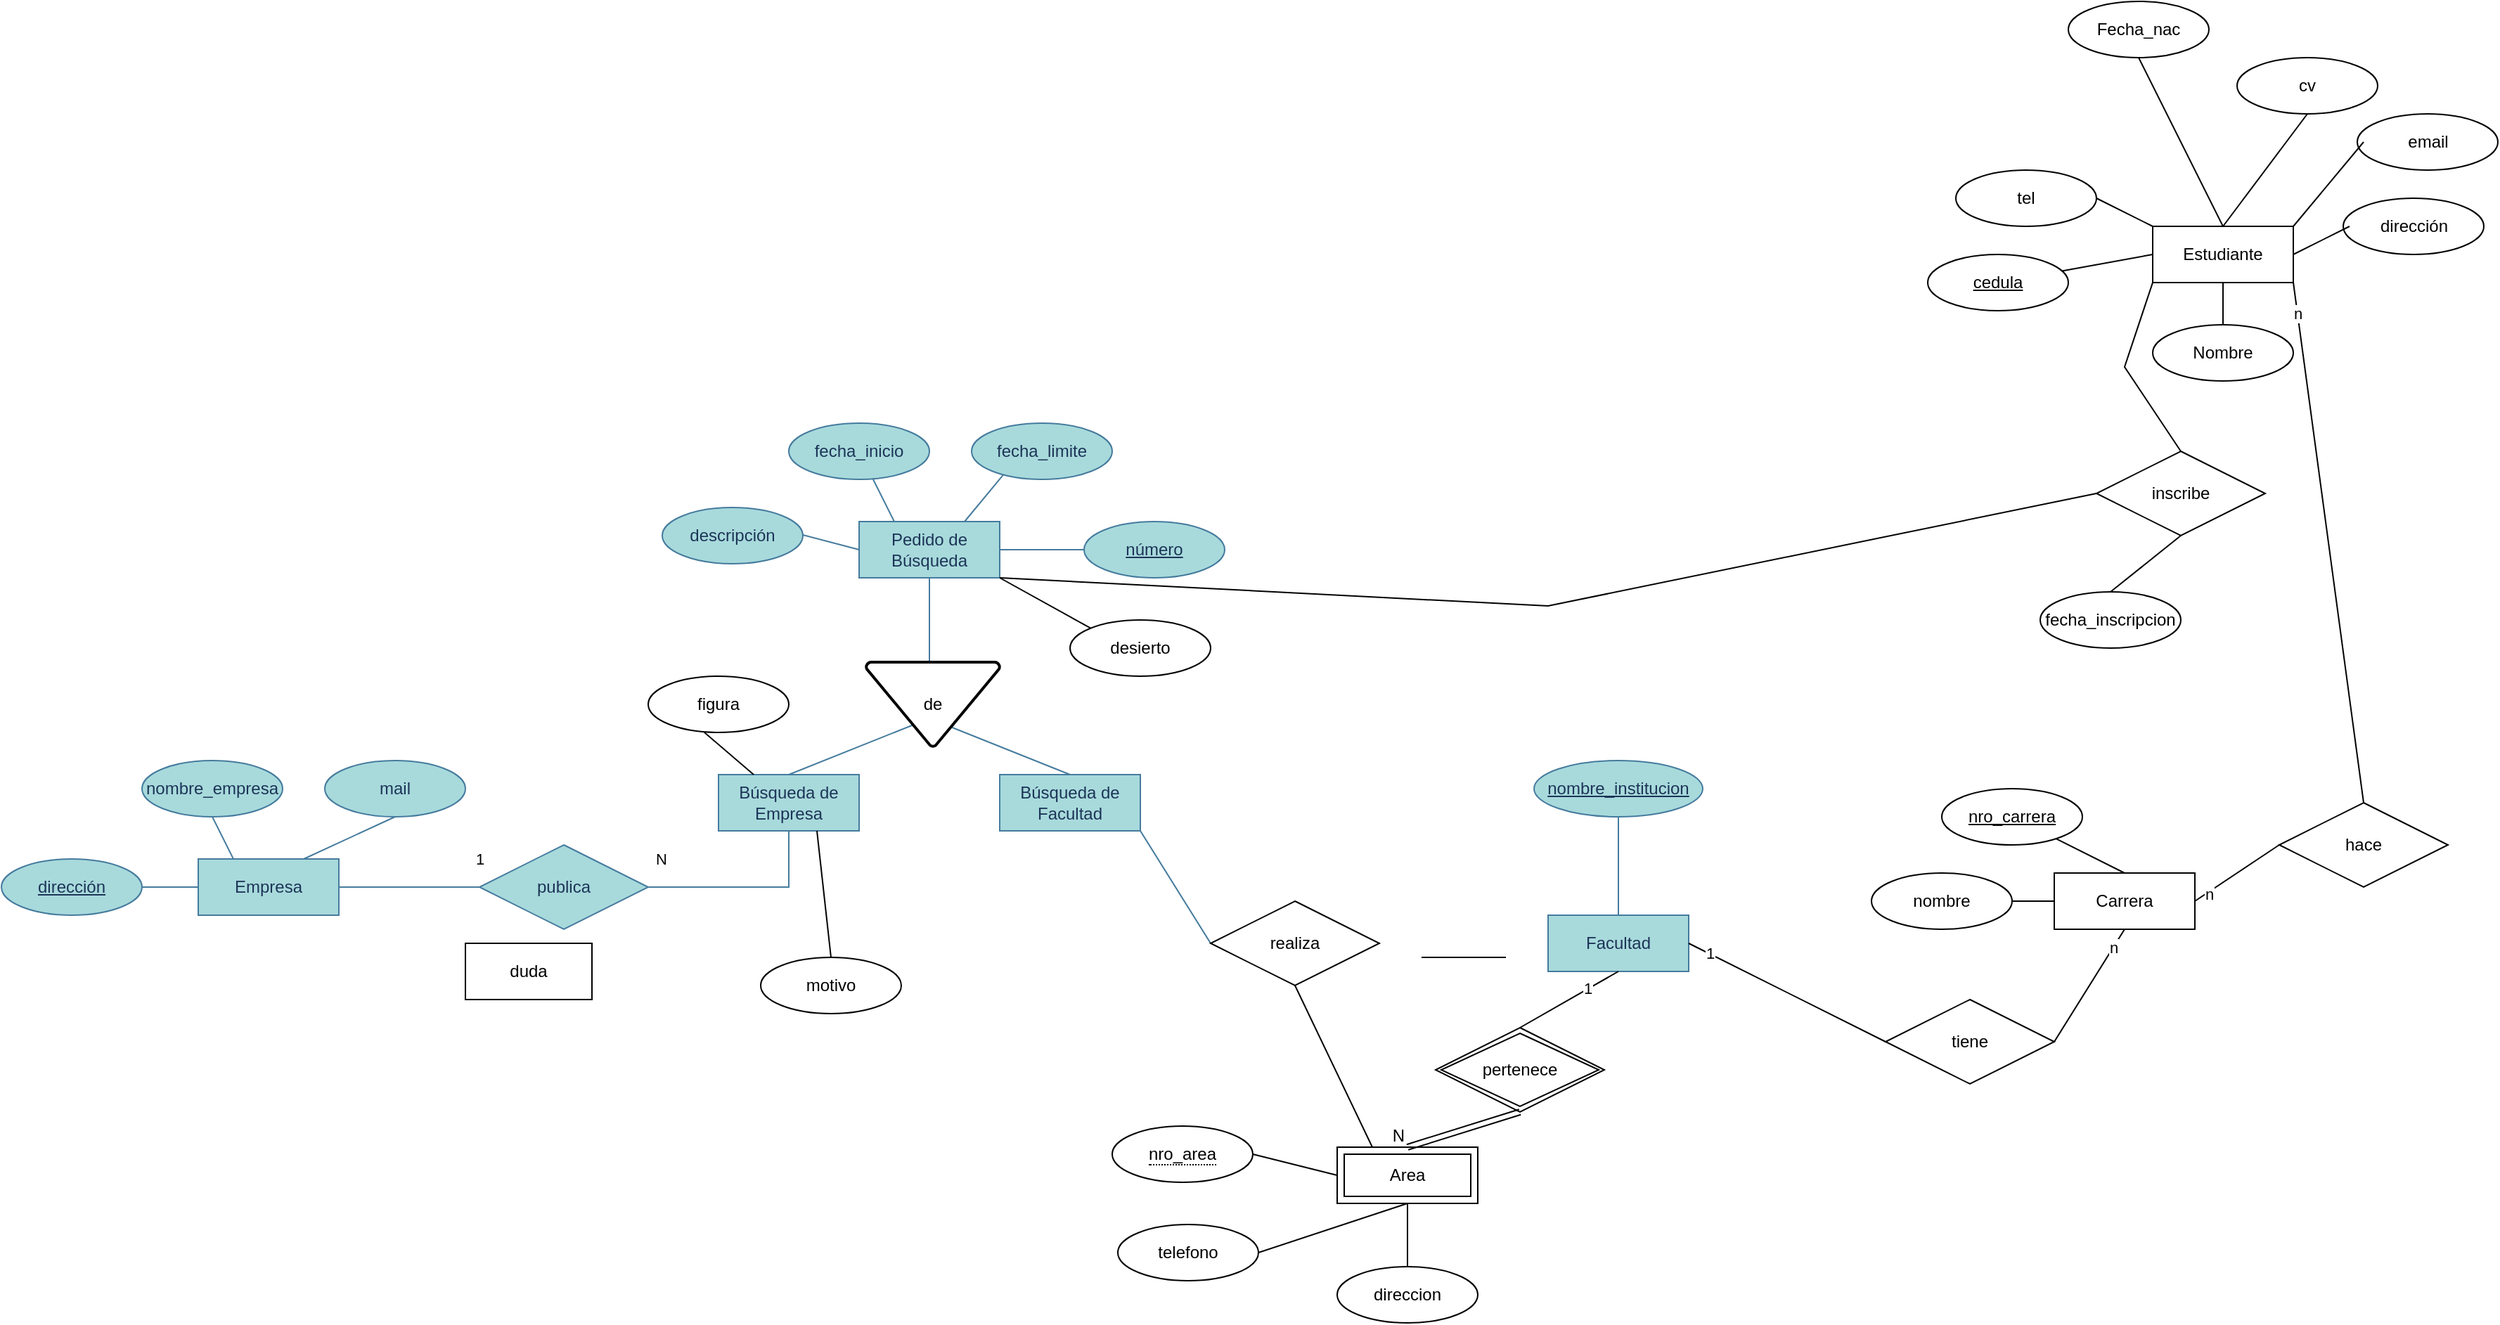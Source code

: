 <mxfile version="24.2.5" type="github">
  <diagram name="Página-1" id="o0NYVvMFCD3RjRETvFw3">
    <mxGraphModel dx="2327" dy="2063" grid="1" gridSize="10" guides="1" tooltips="1" connect="1" arrows="1" fold="1" page="1" pageScale="1" pageWidth="827" pageHeight="1169" background="none" math="0" shadow="0">
      <root>
        <mxCell id="0" />
        <mxCell id="1" parent="0" />
        <mxCell id="n6jxIngj1ZCcTk-adQS_-1" value="&lt;div&gt;Pedido de B&lt;span style=&quot;background-color: initial;&quot;&gt;úsqueda&lt;/span&gt;&lt;/div&gt;" style="whiteSpace=wrap;html=1;align=center;labelBackgroundColor=none;fillColor=#A8DADC;strokeColor=#457B9D;fontColor=#1D3557;" parent="1" vertex="1">
          <mxGeometry x="130" y="100" width="100" height="40" as="geometry" />
        </mxCell>
        <mxCell id="n6jxIngj1ZCcTk-adQS_-2" value="número" style="ellipse;whiteSpace=wrap;html=1;align=center;fontStyle=4;labelBackgroundColor=none;fillColor=#A8DADC;strokeColor=#457B9D;fontColor=#1D3557;" parent="1" vertex="1">
          <mxGeometry x="290" y="100" width="100" height="40" as="geometry" />
        </mxCell>
        <mxCell id="n6jxIngj1ZCcTk-adQS_-3" value="" style="endArrow=none;html=1;rounded=0;exitX=1;exitY=0.5;exitDx=0;exitDy=0;entryX=0;entryY=0.5;entryDx=0;entryDy=0;labelBackgroundColor=none;strokeColor=#457B9D;fontColor=default;" parent="1" source="n6jxIngj1ZCcTk-adQS_-1" target="n6jxIngj1ZCcTk-adQS_-2" edge="1">
          <mxGeometry relative="1" as="geometry">
            <mxPoint x="330" y="300" as="sourcePoint" />
            <mxPoint x="490" y="300" as="targetPoint" />
            <Array as="points">
              <mxPoint x="260" y="120" />
            </Array>
          </mxGeometry>
        </mxCell>
        <mxCell id="n6jxIngj1ZCcTk-adQS_-10" value="" style="endArrow=none;html=1;rounded=0;entryX=0.25;entryY=0;entryDx=0;entryDy=0;labelBackgroundColor=none;strokeColor=#457B9D;fontColor=default;" parent="1" source="n6jxIngj1ZCcTk-adQS_-14" target="n6jxIngj1ZCcTk-adQS_-1" edge="1">
          <mxGeometry relative="1" as="geometry">
            <mxPoint x="151" y="71" as="sourcePoint" />
            <mxPoint x="280" y="89" as="targetPoint" />
          </mxGeometry>
        </mxCell>
        <mxCell id="n6jxIngj1ZCcTk-adQS_-11" value="" style="endArrow=none;html=1;rounded=0;exitX=0;exitY=1;exitDx=0;exitDy=0;entryX=0.75;entryY=0;entryDx=0;entryDy=0;labelBackgroundColor=none;strokeColor=#457B9D;fontColor=default;" parent="1" target="n6jxIngj1ZCcTk-adQS_-1" edge="1">
          <mxGeometry relative="1" as="geometry">
            <mxPoint x="234.645" y="64.142" as="sourcePoint" />
            <mxPoint x="490" y="300" as="targetPoint" />
          </mxGeometry>
        </mxCell>
        <mxCell id="n6jxIngj1ZCcTk-adQS_-12" value="" style="endArrow=none;html=1;rounded=0;entryX=0;entryY=0.5;entryDx=0;entryDy=0;labelBackgroundColor=none;strokeColor=#457B9D;fontColor=default;" parent="1" target="n6jxIngj1ZCcTk-adQS_-1" edge="1">
          <mxGeometry relative="1" as="geometry">
            <mxPoint x="90" y="109.5" as="sourcePoint" />
            <mxPoint x="250" y="109.5" as="targetPoint" />
          </mxGeometry>
        </mxCell>
        <mxCell id="n6jxIngj1ZCcTk-adQS_-13" value="descripción" style="ellipse;whiteSpace=wrap;html=1;align=center;labelBackgroundColor=none;fillColor=#A8DADC;strokeColor=#457B9D;fontColor=#1D3557;" parent="1" vertex="1">
          <mxGeometry x="-10" y="90" width="100" height="40" as="geometry" />
        </mxCell>
        <mxCell id="n6jxIngj1ZCcTk-adQS_-14" value="fecha_inicio" style="ellipse;whiteSpace=wrap;html=1;align=center;labelBackgroundColor=none;fillColor=#A8DADC;strokeColor=#457B9D;fontColor=#1D3557;" parent="1" vertex="1">
          <mxGeometry x="80" y="30" width="100" height="40" as="geometry" />
        </mxCell>
        <mxCell id="n6jxIngj1ZCcTk-adQS_-15" value="fecha_limite" style="ellipse;whiteSpace=wrap;html=1;align=center;labelBackgroundColor=none;fillColor=#A8DADC;strokeColor=#457B9D;fontColor=#1D3557;" parent="1" vertex="1">
          <mxGeometry x="210" y="30" width="100" height="40" as="geometry" />
        </mxCell>
        <mxCell id="n6jxIngj1ZCcTk-adQS_-17" value="" style="endArrow=none;html=1;rounded=0;exitX=0.5;exitY=1;exitDx=0;exitDy=0;entryX=0.5;entryY=1;entryDx=0;entryDy=0;entryPerimeter=0;labelBackgroundColor=none;strokeColor=#457B9D;fontColor=default;" parent="1" source="n6jxIngj1ZCcTk-adQS_-1" edge="1">
          <mxGeometry relative="1" as="geometry">
            <mxPoint x="330" y="300" as="sourcePoint" />
            <mxPoint x="180" y="200" as="targetPoint" />
          </mxGeometry>
        </mxCell>
        <mxCell id="n6jxIngj1ZCcTk-adQS_-19" value="Búsqueda de Facultad" style="whiteSpace=wrap;html=1;align=center;labelBackgroundColor=none;fillColor=#A8DADC;strokeColor=#457B9D;fontColor=#1D3557;" parent="1" vertex="1">
          <mxGeometry x="230" y="280" width="100" height="40" as="geometry" />
        </mxCell>
        <mxCell id="n6jxIngj1ZCcTk-adQS_-20" value="Búsqueda de Empresa" style="whiteSpace=wrap;html=1;align=center;labelBackgroundColor=none;fillColor=#A8DADC;strokeColor=#457B9D;fontColor=#1D3557;" parent="1" vertex="1">
          <mxGeometry x="30" y="280" width="100" height="40" as="geometry" />
        </mxCell>
        <mxCell id="n6jxIngj1ZCcTk-adQS_-21" value="" style="endArrow=none;html=1;rounded=0;entryX=0.5;entryY=0;entryDx=0;entryDy=0;exitX=0.5;exitY=1;exitDx=0;exitDy=0;labelBackgroundColor=none;strokeColor=#457B9D;fontColor=default;" parent="1" target="n6jxIngj1ZCcTk-adQS_-20" edge="1">
          <mxGeometry relative="1" as="geometry">
            <mxPoint x="180" y="240" as="sourcePoint" />
            <mxPoint x="490" y="300" as="targetPoint" />
          </mxGeometry>
        </mxCell>
        <mxCell id="n6jxIngj1ZCcTk-adQS_-22" value="" style="endArrow=none;html=1;rounded=0;entryX=0.5;entryY=1;entryDx=0;entryDy=0;exitX=0.5;exitY=0;exitDx=0;exitDy=0;labelBackgroundColor=none;strokeColor=#457B9D;fontColor=default;" parent="1" source="n6jxIngj1ZCcTk-adQS_-19" edge="1">
          <mxGeometry relative="1" as="geometry">
            <mxPoint x="330" y="300" as="sourcePoint" />
            <mxPoint x="180" y="240" as="targetPoint" />
          </mxGeometry>
        </mxCell>
        <mxCell id="n6jxIngj1ZCcTk-adQS_-23" value="&lt;u&gt;dirección&lt;/u&gt;" style="ellipse;whiteSpace=wrap;html=1;align=center;labelBackgroundColor=none;fillColor=#A8DADC;strokeColor=#457B9D;fontColor=#1D3557;" parent="1" vertex="1">
          <mxGeometry x="-480" y="340" width="100" height="40" as="geometry" />
        </mxCell>
        <mxCell id="n6jxIngj1ZCcTk-adQS_-24" value="mail" style="ellipse;whiteSpace=wrap;html=1;align=center;labelBackgroundColor=none;fillColor=#A8DADC;strokeColor=#457B9D;fontColor=#1D3557;" parent="1" vertex="1">
          <mxGeometry x="-250" y="270" width="100" height="40" as="geometry" />
        </mxCell>
        <mxCell id="n6jxIngj1ZCcTk-adQS_-25" value="nombre_empresa" style="ellipse;whiteSpace=wrap;html=1;align=center;labelBackgroundColor=none;fillColor=#A8DADC;strokeColor=#457B9D;fontColor=#1D3557;" parent="1" vertex="1">
          <mxGeometry x="-380" y="270" width="100" height="40" as="geometry" />
        </mxCell>
        <mxCell id="n6jxIngj1ZCcTk-adQS_-29" value="" style="endArrow=none;html=1;rounded=0;entryX=0.25;entryY=0;entryDx=0;entryDy=0;labelBackgroundColor=none;strokeColor=#457B9D;fontColor=default;exitX=0.5;exitY=1;exitDx=0;exitDy=0;" parent="1" source="n6jxIngj1ZCcTk-adQS_-25" target="n6jxIngj1ZCcTk-adQS_-39" edge="1">
          <mxGeometry relative="1" as="geometry">
            <mxPoint x="-20" y="299.5" as="sourcePoint" />
            <mxPoint x="140" y="299.5" as="targetPoint" />
          </mxGeometry>
        </mxCell>
        <mxCell id="n6jxIngj1ZCcTk-adQS_-30" value="" style="endArrow=none;html=1;rounded=0;entryX=0;entryY=0.5;entryDx=0;entryDy=0;labelBackgroundColor=none;strokeColor=#457B9D;fontColor=default;exitX=1;exitY=0.5;exitDx=0;exitDy=0;" parent="1" source="n6jxIngj1ZCcTk-adQS_-23" target="n6jxIngj1ZCcTk-adQS_-39" edge="1">
          <mxGeometry relative="1" as="geometry">
            <mxPoint x="-40" y="340" as="sourcePoint" />
            <mxPoint x="120" y="340" as="targetPoint" />
          </mxGeometry>
        </mxCell>
        <mxCell id="n6jxIngj1ZCcTk-adQS_-31" value="" style="endArrow=none;html=1;rounded=0;entryX=0.75;entryY=0;entryDx=0;entryDy=0;labelBackgroundColor=none;strokeColor=#457B9D;fontColor=default;exitX=0.5;exitY=1;exitDx=0;exitDy=0;" parent="1" source="n6jxIngj1ZCcTk-adQS_-24" target="n6jxIngj1ZCcTk-adQS_-39" edge="1">
          <mxGeometry relative="1" as="geometry">
            <mxPoint x="80" y="359.5" as="sourcePoint" />
            <mxPoint x="240" y="359.5" as="targetPoint" />
            <Array as="points" />
          </mxGeometry>
        </mxCell>
        <mxCell id="n6jxIngj1ZCcTk-adQS_-34" value="&lt;u&gt;nombre_institucion&lt;/u&gt;" style="ellipse;whiteSpace=wrap;html=1;align=center;labelBackgroundColor=none;fillColor=#A8DADC;strokeColor=#457B9D;fontColor=#1D3557;" parent="1" vertex="1">
          <mxGeometry x="610" y="270" width="120" height="40" as="geometry" />
        </mxCell>
        <mxCell id="n6jxIngj1ZCcTk-adQS_-36" value="" style="endArrow=none;html=1;rounded=0;entryX=0;entryY=0.5;entryDx=0;entryDy=0;exitX=1;exitY=1;exitDx=0;exitDy=0;labelBackgroundColor=none;strokeColor=#457B9D;fontColor=default;" parent="1" source="n6jxIngj1ZCcTk-adQS_-19" target="OU5z0TtAZB7W2D-WTTpE-47" edge="1">
          <mxGeometry relative="1" as="geometry">
            <mxPoint x="130" y="300" as="sourcePoint" />
            <mxPoint x="364.645" y="345.858" as="targetPoint" />
          </mxGeometry>
        </mxCell>
        <mxCell id="n6jxIngj1ZCcTk-adQS_-37" value="" style="endArrow=none;html=1;rounded=0;entryX=0.5;entryY=1;entryDx=0;entryDy=0;exitX=0.5;exitY=0;exitDx=0;exitDy=0;labelBackgroundColor=none;strokeColor=#457B9D;fontColor=default;" parent="1" source="n6jxIngj1ZCcTk-adQS_-38" target="n6jxIngj1ZCcTk-adQS_-34" edge="1">
          <mxGeometry relative="1" as="geometry">
            <mxPoint x="130" y="300" as="sourcePoint" />
            <mxPoint x="290" y="300" as="targetPoint" />
          </mxGeometry>
        </mxCell>
        <mxCell id="n6jxIngj1ZCcTk-adQS_-38" value="Facultad" style="whiteSpace=wrap;html=1;align=center;labelBackgroundColor=none;fillColor=#A8DADC;strokeColor=#457B9D;fontColor=#1D3557;" parent="1" vertex="1">
          <mxGeometry x="620" y="380" width="100" height="40" as="geometry" />
        </mxCell>
        <mxCell id="n6jxIngj1ZCcTk-adQS_-39" value="Empresa" style="whiteSpace=wrap;html=1;align=center;labelBackgroundColor=none;fillColor=#A8DADC;strokeColor=#457B9D;fontColor=#1D3557;" parent="1" vertex="1">
          <mxGeometry x="-340" y="340" width="100" height="40" as="geometry" />
        </mxCell>
        <mxCell id="n6jxIngj1ZCcTk-adQS_-40" value="publica" style="shape=rhombus;perimeter=rhombusPerimeter;whiteSpace=wrap;html=1;align=center;labelBackgroundColor=none;fillColor=#A8DADC;strokeColor=#457B9D;fontColor=#1D3557;" parent="1" vertex="1">
          <mxGeometry x="-140" y="330" width="120" height="60" as="geometry" />
        </mxCell>
        <mxCell id="n6jxIngj1ZCcTk-adQS_-41" value="1" style="endArrow=none;html=1;rounded=0;exitX=1;exitY=0.5;exitDx=0;exitDy=0;entryX=0;entryY=0.5;entryDx=0;entryDy=0;labelBackgroundColor=none;strokeColor=#457B9D;fontColor=default;" parent="1" source="n6jxIngj1ZCcTk-adQS_-39" target="n6jxIngj1ZCcTk-adQS_-40" edge="1">
          <mxGeometry x="1" y="20" relative="1" as="geometry">
            <mxPoint x="-70" y="270" as="sourcePoint" />
            <mxPoint x="90" y="270" as="targetPoint" />
            <mxPoint as="offset" />
          </mxGeometry>
        </mxCell>
        <mxCell id="n6jxIngj1ZCcTk-adQS_-42" value="N" style="endArrow=none;html=1;rounded=0;exitX=1;exitY=0.5;exitDx=0;exitDy=0;entryX=0.5;entryY=1;entryDx=0;entryDy=0;labelBackgroundColor=none;strokeColor=#457B9D;fontColor=default;" parent="1" source="n6jxIngj1ZCcTk-adQS_-40" target="n6jxIngj1ZCcTk-adQS_-20" edge="1">
          <mxGeometry x="-0.857" y="20" relative="1" as="geometry">
            <mxPoint x="-70" y="270" as="sourcePoint" />
            <mxPoint x="90" y="270" as="targetPoint" />
            <Array as="points">
              <mxPoint x="80" y="360" />
            </Array>
            <mxPoint x="-1" as="offset" />
          </mxGeometry>
        </mxCell>
        <mxCell id="OU5z0TtAZB7W2D-WTTpE-1" value="de" style="strokeWidth=2;html=1;shape=mxgraph.flowchart.merge_or_storage;whiteSpace=wrap;" parent="1" vertex="1">
          <mxGeometry x="135" y="200" width="95" height="60" as="geometry" />
        </mxCell>
        <mxCell id="OU5z0TtAZB7W2D-WTTpE-2" value="Estudiante" style="whiteSpace=wrap;html=1;align=center;" parent="1" vertex="1">
          <mxGeometry x="1050" y="-110" width="100" height="40" as="geometry" />
        </mxCell>
        <mxCell id="OU5z0TtAZB7W2D-WTTpE-3" value="cedula" style="ellipse;whiteSpace=wrap;html=1;align=center;fontStyle=4;" parent="1" vertex="1">
          <mxGeometry x="890" y="-90" width="100" height="40" as="geometry" />
        </mxCell>
        <mxCell id="OU5z0TtAZB7W2D-WTTpE-4" value="Nombre" style="ellipse;whiteSpace=wrap;html=1;align=center;" parent="1" vertex="1">
          <mxGeometry x="1050" y="-40" width="100" height="40" as="geometry" />
        </mxCell>
        <mxCell id="OU5z0TtAZB7W2D-WTTpE-5" value="Fecha_nac" style="ellipse;whiteSpace=wrap;html=1;align=center;" parent="1" vertex="1">
          <mxGeometry x="990" y="-270" width="100" height="40" as="geometry" />
        </mxCell>
        <mxCell id="OU5z0TtAZB7W2D-WTTpE-6" value="dirección" style="ellipse;whiteSpace=wrap;html=1;align=center;" parent="1" vertex="1">
          <mxGeometry x="1185.5" y="-130" width="100" height="40" as="geometry" />
        </mxCell>
        <mxCell id="OU5z0TtAZB7W2D-WTTpE-7" value="email" style="ellipse;whiteSpace=wrap;html=1;align=center;" parent="1" vertex="1">
          <mxGeometry x="1195.5" y="-190" width="100" height="40" as="geometry" />
        </mxCell>
        <mxCell id="OU5z0TtAZB7W2D-WTTpE-8" value="cv" style="ellipse;whiteSpace=wrap;html=1;align=center;" parent="1" vertex="1">
          <mxGeometry x="1110" y="-230" width="100" height="40" as="geometry" />
        </mxCell>
        <mxCell id="OU5z0TtAZB7W2D-WTTpE-9" value="tel" style="ellipse;whiteSpace=wrap;html=1;align=center;" parent="1" vertex="1">
          <mxGeometry x="910" y="-150" width="100" height="40" as="geometry" />
        </mxCell>
        <mxCell id="OU5z0TtAZB7W2D-WTTpE-20" value="" style="endArrow=none;html=1;rounded=0;entryX=0.5;entryY=0;entryDx=0;entryDy=0;" parent="1" target="OU5z0TtAZB7W2D-WTTpE-2" edge="1">
          <mxGeometry relative="1" as="geometry">
            <mxPoint x="1040" y="-230" as="sourcePoint" />
            <mxPoint x="1200" y="-230" as="targetPoint" />
          </mxGeometry>
        </mxCell>
        <mxCell id="OU5z0TtAZB7W2D-WTTpE-21" value="" style="endArrow=none;html=1;rounded=0;exitX=0.5;exitY=0;exitDx=0;exitDy=0;" parent="1" source="OU5z0TtAZB7W2D-WTTpE-2" edge="1">
          <mxGeometry relative="1" as="geometry">
            <mxPoint x="1000" y="-190" as="sourcePoint" />
            <mxPoint x="1160" y="-190" as="targetPoint" />
          </mxGeometry>
        </mxCell>
        <mxCell id="OU5z0TtAZB7W2D-WTTpE-22" value="" style="endArrow=none;html=1;rounded=0;entryX=0;entryY=0;entryDx=0;entryDy=0;exitX=1;exitY=0.5;exitDx=0;exitDy=0;" parent="1" source="OU5z0TtAZB7W2D-WTTpE-9" target="OU5z0TtAZB7W2D-WTTpE-2" edge="1">
          <mxGeometry relative="1" as="geometry">
            <mxPoint x="1030" y="-150" as="sourcePoint" />
            <mxPoint x="1190" y="-150" as="targetPoint" />
          </mxGeometry>
        </mxCell>
        <mxCell id="OU5z0TtAZB7W2D-WTTpE-23" value="" style="endArrow=none;html=1;rounded=0;exitX=1;exitY=0;exitDx=0;exitDy=0;" parent="1" source="OU5z0TtAZB7W2D-WTTpE-2" edge="1">
          <mxGeometry relative="1" as="geometry">
            <mxPoint x="1040" y="-170" as="sourcePoint" />
            <mxPoint x="1200" y="-170" as="targetPoint" />
          </mxGeometry>
        </mxCell>
        <mxCell id="OU5z0TtAZB7W2D-WTTpE-24" value="" style="endArrow=none;html=1;rounded=0;exitX=1;exitY=0.5;exitDx=0;exitDy=0;" parent="1" source="OU5z0TtAZB7W2D-WTTpE-2" edge="1">
          <mxGeometry relative="1" as="geometry">
            <mxPoint x="1030" y="-110" as="sourcePoint" />
            <mxPoint x="1190" y="-110" as="targetPoint" />
          </mxGeometry>
        </mxCell>
        <mxCell id="OU5z0TtAZB7W2D-WTTpE-26" value="" style="endArrow=none;html=1;rounded=0;entryX=0;entryY=0.5;entryDx=0;entryDy=0;" parent="1" source="OU5z0TtAZB7W2D-WTTpE-3" target="OU5z0TtAZB7W2D-WTTpE-2" edge="1">
          <mxGeometry relative="1" as="geometry">
            <mxPoint x="940" y="-50" as="sourcePoint" />
            <mxPoint x="940" y="110" as="targetPoint" />
          </mxGeometry>
        </mxCell>
        <mxCell id="OU5z0TtAZB7W2D-WTTpE-27" value="" style="endArrow=none;html=1;rounded=0;entryX=0.5;entryY=1;entryDx=0;entryDy=0;exitX=0.5;exitY=0;exitDx=0;exitDy=0;" parent="1" source="OU5z0TtAZB7W2D-WTTpE-4" target="OU5z0TtAZB7W2D-WTTpE-2" edge="1">
          <mxGeometry relative="1" as="geometry">
            <mxPoint x="1090" y="-30" as="sourcePoint" />
            <mxPoint x="1250" y="-30" as="targetPoint" />
          </mxGeometry>
        </mxCell>
        <mxCell id="OU5z0TtAZB7W2D-WTTpE-28" value="Carrera" style="whiteSpace=wrap;html=1;align=center;" parent="1" vertex="1">
          <mxGeometry x="980" y="350" width="100" height="40" as="geometry" />
        </mxCell>
        <mxCell id="OU5z0TtAZB7W2D-WTTpE-29" value="nombre" style="ellipse;whiteSpace=wrap;html=1;align=center;" parent="1" vertex="1">
          <mxGeometry x="850" y="350" width="100" height="40" as="geometry" />
        </mxCell>
        <mxCell id="OU5z0TtAZB7W2D-WTTpE-30" value="nro_carrera" style="ellipse;whiteSpace=wrap;html=1;align=center;fontStyle=4;" parent="1" vertex="1">
          <mxGeometry x="900" y="290" width="100" height="40" as="geometry" />
        </mxCell>
        <mxCell id="OU5z0TtAZB7W2D-WTTpE-31" value="" style="endArrow=none;html=1;rounded=0;entryX=0.5;entryY=0;entryDx=0;entryDy=0;" parent="1" source="OU5z0TtAZB7W2D-WTTpE-30" target="OU5z0TtAZB7W2D-WTTpE-28" edge="1">
          <mxGeometry relative="1" as="geometry">
            <mxPoint x="1000" y="310" as="sourcePoint" />
            <mxPoint x="1160" y="310" as="targetPoint" />
          </mxGeometry>
        </mxCell>
        <mxCell id="OU5z0TtAZB7W2D-WTTpE-32" value="" style="endArrow=none;html=1;rounded=0;entryX=0;entryY=0.5;entryDx=0;entryDy=0;" parent="1" target="OU5z0TtAZB7W2D-WTTpE-28" edge="1">
          <mxGeometry relative="1" as="geometry">
            <mxPoint x="950" y="370" as="sourcePoint" />
            <mxPoint x="1110" y="370" as="targetPoint" />
          </mxGeometry>
        </mxCell>
        <mxCell id="OU5z0TtAZB7W2D-WTTpE-33" value="hace" style="shape=rhombus;perimeter=rhombusPerimeter;whiteSpace=wrap;html=1;align=center;" parent="1" vertex="1">
          <mxGeometry x="1140" y="300" width="120" height="60" as="geometry" />
        </mxCell>
        <mxCell id="OU5z0TtAZB7W2D-WTTpE-34" value="" style="endArrow=none;html=1;rounded=0;entryX=0;entryY=0.5;entryDx=0;entryDy=0;" parent="1" target="OU5z0TtAZB7W2D-WTTpE-33" edge="1">
          <mxGeometry relative="1" as="geometry">
            <mxPoint x="1080" y="370" as="sourcePoint" />
            <mxPoint x="1240" y="370" as="targetPoint" />
          </mxGeometry>
        </mxCell>
        <mxCell id="OU5z0TtAZB7W2D-WTTpE-36" value="n" style="edgeLabel;html=1;align=center;verticalAlign=middle;resizable=0;points=[];" parent="OU5z0TtAZB7W2D-WTTpE-34" vertex="1" connectable="0">
          <mxGeometry x="-0.685" y="-1" relative="1" as="geometry">
            <mxPoint as="offset" />
          </mxGeometry>
        </mxCell>
        <mxCell id="OU5z0TtAZB7W2D-WTTpE-35" value="" style="endArrow=none;html=1;rounded=0;entryX=1;entryY=1;entryDx=0;entryDy=0;exitX=0.5;exitY=0;exitDx=0;exitDy=0;" parent="1" source="OU5z0TtAZB7W2D-WTTpE-33" target="OU5z0TtAZB7W2D-WTTpE-2" edge="1">
          <mxGeometry relative="1" as="geometry">
            <mxPoint x="900" y="-220" as="sourcePoint" />
            <mxPoint x="1060" y="-220" as="targetPoint" />
          </mxGeometry>
        </mxCell>
        <mxCell id="OU5z0TtAZB7W2D-WTTpE-37" value="n" style="edgeLabel;html=1;align=center;verticalAlign=middle;resizable=0;points=[];" parent="OU5z0TtAZB7W2D-WTTpE-35" vertex="1" connectable="0">
          <mxGeometry x="0.881" relative="1" as="geometry">
            <mxPoint as="offset" />
          </mxGeometry>
        </mxCell>
        <mxCell id="OU5z0TtAZB7W2D-WTTpE-38" value="inscribe" style="shape=rhombus;perimeter=rhombusPerimeter;whiteSpace=wrap;html=1;align=center;" parent="1" vertex="1">
          <mxGeometry x="1010" y="50" width="120" height="60" as="geometry" />
        </mxCell>
        <mxCell id="OU5z0TtAZB7W2D-WTTpE-39" value="" style="endArrow=none;html=1;rounded=0;entryX=0.5;entryY=0;entryDx=0;entryDy=0;exitX=0;exitY=1;exitDx=0;exitDy=0;" parent="1" source="OU5z0TtAZB7W2D-WTTpE-2" target="OU5z0TtAZB7W2D-WTTpE-38" edge="1">
          <mxGeometry relative="1" as="geometry">
            <mxPoint x="1150" y="-70" as="sourcePoint" />
            <mxPoint x="1240" y="30" as="targetPoint" />
            <Array as="points">
              <mxPoint x="1030" y="-10" />
            </Array>
          </mxGeometry>
        </mxCell>
        <mxCell id="OU5z0TtAZB7W2D-WTTpE-40" value="" style="endArrow=none;html=1;rounded=0;exitX=0;exitY=0.5;exitDx=0;exitDy=0;" parent="1" source="OU5z0TtAZB7W2D-WTTpE-38" edge="1">
          <mxGeometry relative="1" as="geometry">
            <mxPoint x="60" y="180" as="sourcePoint" />
            <mxPoint x="230" y="140" as="targetPoint" />
            <Array as="points">
              <mxPoint x="620" y="160" />
            </Array>
          </mxGeometry>
        </mxCell>
        <mxCell id="OU5z0TtAZB7W2D-WTTpE-41" value="fecha_inscripcion" style="ellipse;whiteSpace=wrap;html=1;align=center;" parent="1" vertex="1">
          <mxGeometry x="970" y="150" width="100" height="40" as="geometry" />
        </mxCell>
        <mxCell id="OU5z0TtAZB7W2D-WTTpE-42" value="" style="endArrow=none;html=1;rounded=0;entryX=0.5;entryY=1;entryDx=0;entryDy=0;exitX=0.5;exitY=0;exitDx=0;exitDy=0;" parent="1" source="OU5z0TtAZB7W2D-WTTpE-41" target="OU5z0TtAZB7W2D-WTTpE-38" edge="1">
          <mxGeometry relative="1" as="geometry">
            <mxPoint x="910" y="130" as="sourcePoint" />
            <mxPoint x="120" y="240" as="targetPoint" />
          </mxGeometry>
        </mxCell>
        <mxCell id="OU5z0TtAZB7W2D-WTTpE-43" value="desierto" style="ellipse;whiteSpace=wrap;html=1;align=center;" parent="1" vertex="1">
          <mxGeometry x="280" y="170" width="100" height="40" as="geometry" />
        </mxCell>
        <mxCell id="OU5z0TtAZB7W2D-WTTpE-44" value="" style="endArrow=none;html=1;rounded=0;entryX=0;entryY=0;entryDx=0;entryDy=0;" parent="1" target="OU5z0TtAZB7W2D-WTTpE-43" edge="1">
          <mxGeometry relative="1" as="geometry">
            <mxPoint x="230" y="140" as="sourcePoint" />
            <mxPoint x="390" y="140" as="targetPoint" />
          </mxGeometry>
        </mxCell>
        <mxCell id="OU5z0TtAZB7W2D-WTTpE-45" value="motivo" style="ellipse;whiteSpace=wrap;html=1;align=center;" parent="1" vertex="1">
          <mxGeometry x="60" y="410" width="100" height="40" as="geometry" />
        </mxCell>
        <mxCell id="OU5z0TtAZB7W2D-WTTpE-46" value="" style="endArrow=none;html=1;rounded=0;entryX=0.5;entryY=0;entryDx=0;entryDy=0;" parent="1" target="OU5z0TtAZB7W2D-WTTpE-45" edge="1">
          <mxGeometry relative="1" as="geometry">
            <mxPoint x="100" y="320" as="sourcePoint" />
            <mxPoint x="260" y="320" as="targetPoint" />
          </mxGeometry>
        </mxCell>
        <mxCell id="OU5z0TtAZB7W2D-WTTpE-47" value="realiza" style="shape=rhombus;perimeter=rhombusPerimeter;whiteSpace=wrap;html=1;align=center;" parent="1" vertex="1">
          <mxGeometry x="380" y="370" width="120" height="60" as="geometry" />
        </mxCell>
        <mxCell id="OU5z0TtAZB7W2D-WTTpE-50" value="Area" style="shape=ext;margin=3;double=1;whiteSpace=wrap;html=1;align=center;" parent="1" vertex="1">
          <mxGeometry x="470" y="545" width="100" height="40" as="geometry" />
        </mxCell>
        <mxCell id="OU5z0TtAZB7W2D-WTTpE-51" value="pertenece" style="shape=rhombus;double=1;perimeter=rhombusPerimeter;whiteSpace=wrap;html=1;align=center;" parent="1" vertex="1">
          <mxGeometry x="540" y="460" width="120" height="60" as="geometry" />
        </mxCell>
        <mxCell id="OU5z0TtAZB7W2D-WTTpE-52" value="telefono" style="ellipse;whiteSpace=wrap;html=1;align=center;" parent="1" vertex="1">
          <mxGeometry x="314" y="600" width="100" height="40" as="geometry" />
        </mxCell>
        <mxCell id="OU5z0TtAZB7W2D-WTTpE-55" value="" style="endArrow=none;html=1;rounded=0;entryX=0.5;entryY=1;entryDx=0;entryDy=0;exitX=1;exitY=0.5;exitDx=0;exitDy=0;" parent="1" source="OU5z0TtAZB7W2D-WTTpE-52" target="OU5z0TtAZB7W2D-WTTpE-50" edge="1">
          <mxGeometry relative="1" as="geometry">
            <mxPoint x="410" y="620" as="sourcePoint" />
            <mxPoint x="570" y="620" as="targetPoint" />
          </mxGeometry>
        </mxCell>
        <mxCell id="OU5z0TtAZB7W2D-WTTpE-56" value="direccion" style="ellipse;whiteSpace=wrap;html=1;align=center;" parent="1" vertex="1">
          <mxGeometry x="470" y="630" width="100" height="40" as="geometry" />
        </mxCell>
        <mxCell id="OU5z0TtAZB7W2D-WTTpE-57" value="" style="endArrow=none;html=1;rounded=0;entryX=0.5;entryY=1;entryDx=0;entryDy=0;exitX=0.5;exitY=0;exitDx=0;exitDy=0;" parent="1" source="OU5z0TtAZB7W2D-WTTpE-56" target="OU5z0TtAZB7W2D-WTTpE-50" edge="1">
          <mxGeometry relative="1" as="geometry">
            <mxPoint x="530" y="630" as="sourcePoint" />
            <mxPoint x="690" y="630" as="targetPoint" />
          </mxGeometry>
        </mxCell>
        <mxCell id="OU5z0TtAZB7W2D-WTTpE-58" value="" style="shape=link;html=1;rounded=0;exitX=0.5;exitY=1;exitDx=0;exitDy=0;entryX=0.5;entryY=0;entryDx=0;entryDy=0;" parent="1" source="OU5z0TtAZB7W2D-WTTpE-51" target="OU5z0TtAZB7W2D-WTTpE-50" edge="1">
          <mxGeometry relative="1" as="geometry">
            <mxPoint x="250" y="440" as="sourcePoint" />
            <mxPoint x="410" y="440" as="targetPoint" />
          </mxGeometry>
        </mxCell>
        <mxCell id="OU5z0TtAZB7W2D-WTTpE-59" value="N" style="resizable=0;html=1;whiteSpace=wrap;align=right;verticalAlign=bottom;" parent="OU5z0TtAZB7W2D-WTTpE-58" connectable="0" vertex="1">
          <mxGeometry x="1" relative="1" as="geometry" />
        </mxCell>
        <mxCell id="OU5z0TtAZB7W2D-WTTpE-63" value="tiene" style="shape=rhombus;perimeter=rhombusPerimeter;whiteSpace=wrap;html=1;align=center;" parent="1" vertex="1">
          <mxGeometry x="860" y="440" width="120" height="60" as="geometry" />
        </mxCell>
        <mxCell id="OU5z0TtAZB7W2D-WTTpE-64" value="" style="endArrow=none;html=1;rounded=0;entryX=0;entryY=0.5;entryDx=0;entryDy=0;" parent="1" target="OU5z0TtAZB7W2D-WTTpE-63" edge="1">
          <mxGeometry relative="1" as="geometry">
            <mxPoint x="720" y="400" as="sourcePoint" />
            <mxPoint x="880" y="400" as="targetPoint" />
          </mxGeometry>
        </mxCell>
        <mxCell id="OU5z0TtAZB7W2D-WTTpE-67" value="1" style="edgeLabel;html=1;align=center;verticalAlign=middle;resizable=0;points=[];" parent="OU5z0TtAZB7W2D-WTTpE-64" vertex="1" connectable="0">
          <mxGeometry x="-0.798" y="1" relative="1" as="geometry">
            <mxPoint as="offset" />
          </mxGeometry>
        </mxCell>
        <mxCell id="OU5z0TtAZB7W2D-WTTpE-65" value="" style="endArrow=none;html=1;rounded=0;entryX=0.5;entryY=1;entryDx=0;entryDy=0;" parent="1" target="OU5z0TtAZB7W2D-WTTpE-28" edge="1">
          <mxGeometry relative="1" as="geometry">
            <mxPoint x="980" y="470" as="sourcePoint" />
            <mxPoint x="1140" y="470" as="targetPoint" />
          </mxGeometry>
        </mxCell>
        <mxCell id="OU5z0TtAZB7W2D-WTTpE-66" value="n" style="edgeLabel;html=1;align=center;verticalAlign=middle;resizable=0;points=[];" parent="OU5z0TtAZB7W2D-WTTpE-65" vertex="1" connectable="0">
          <mxGeometry x="0.676" relative="1" as="geometry">
            <mxPoint as="offset" />
          </mxGeometry>
        </mxCell>
        <mxCell id="OU5z0TtAZB7W2D-WTTpE-68" value="duda" style="whiteSpace=wrap;html=1;" parent="1" vertex="1">
          <mxGeometry x="-150" y="400" width="90" height="40" as="geometry" />
        </mxCell>
        <mxCell id="OU5z0TtAZB7W2D-WTTpE-69" value="" style="endArrow=none;html=1;rounded=0;entryX=0.5;entryY=1;entryDx=0;entryDy=0;" parent="1" target="n6jxIngj1ZCcTk-adQS_-38" edge="1">
          <mxGeometry relative="1" as="geometry">
            <mxPoint x="600" y="460" as="sourcePoint" />
            <mxPoint x="760" y="460" as="targetPoint" />
          </mxGeometry>
        </mxCell>
        <mxCell id="OU5z0TtAZB7W2D-WTTpE-70" value="1" style="edgeLabel;html=1;align=center;verticalAlign=middle;resizable=0;points=[];" parent="OU5z0TtAZB7W2D-WTTpE-69" vertex="1" connectable="0">
          <mxGeometry x="0.383" y="1" relative="1" as="geometry">
            <mxPoint as="offset" />
          </mxGeometry>
        </mxCell>
        <mxCell id="OU5z0TtAZB7W2D-WTTpE-71" value="figura" style="ellipse;whiteSpace=wrap;html=1;align=center;" parent="1" vertex="1">
          <mxGeometry x="-20" y="210" width="100" height="40" as="geometry" />
        </mxCell>
        <mxCell id="OU5z0TtAZB7W2D-WTTpE-72" value="" style="endArrow=none;html=1;rounded=0;entryX=0.25;entryY=0;entryDx=0;entryDy=0;" parent="1" target="n6jxIngj1ZCcTk-adQS_-20" edge="1">
          <mxGeometry relative="1" as="geometry">
            <mxPoint x="20" y="250" as="sourcePoint" />
            <mxPoint x="180" y="250" as="targetPoint" />
          </mxGeometry>
        </mxCell>
        <mxCell id="OU5z0TtAZB7W2D-WTTpE-73" value="&lt;span style=&quot;border-bottom: 1px dotted&quot;&gt;nro_area&lt;/span&gt;" style="ellipse;whiteSpace=wrap;html=1;align=center;" parent="1" vertex="1">
          <mxGeometry x="310" y="530" width="100" height="40" as="geometry" />
        </mxCell>
        <mxCell id="OU5z0TtAZB7W2D-WTTpE-74" value="" style="endArrow=none;html=1;rounded=0;entryX=0;entryY=0.5;entryDx=0;entryDy=0;" parent="1" target="OU5z0TtAZB7W2D-WTTpE-50" edge="1">
          <mxGeometry relative="1" as="geometry">
            <mxPoint x="410" y="550" as="sourcePoint" />
            <mxPoint x="570" y="550" as="targetPoint" />
          </mxGeometry>
        </mxCell>
        <mxCell id="BQk9i2O51LZGIAI5Ooql-3" value="" style="endArrow=none;html=1;rounded=0;entryX=0.5;entryY=1;entryDx=0;entryDy=0;exitX=0.25;exitY=0;exitDx=0;exitDy=0;" parent="1" source="OU5z0TtAZB7W2D-WTTpE-50" target="OU5z0TtAZB7W2D-WTTpE-47" edge="1">
          <mxGeometry width="50" height="50" relative="1" as="geometry">
            <mxPoint x="460" y="510" as="sourcePoint" />
            <mxPoint x="510" y="460" as="targetPoint" />
          </mxGeometry>
        </mxCell>
        <mxCell id="0Q2hRvmojPGIulRgBlxM-1" value="" style="endArrow=none;html=1;rounded=0;" edge="1" parent="1">
          <mxGeometry width="50" height="50" relative="1" as="geometry">
            <mxPoint x="530" y="410" as="sourcePoint" />
            <mxPoint x="590" y="410" as="targetPoint" />
          </mxGeometry>
        </mxCell>
      </root>
    </mxGraphModel>
  </diagram>
</mxfile>
